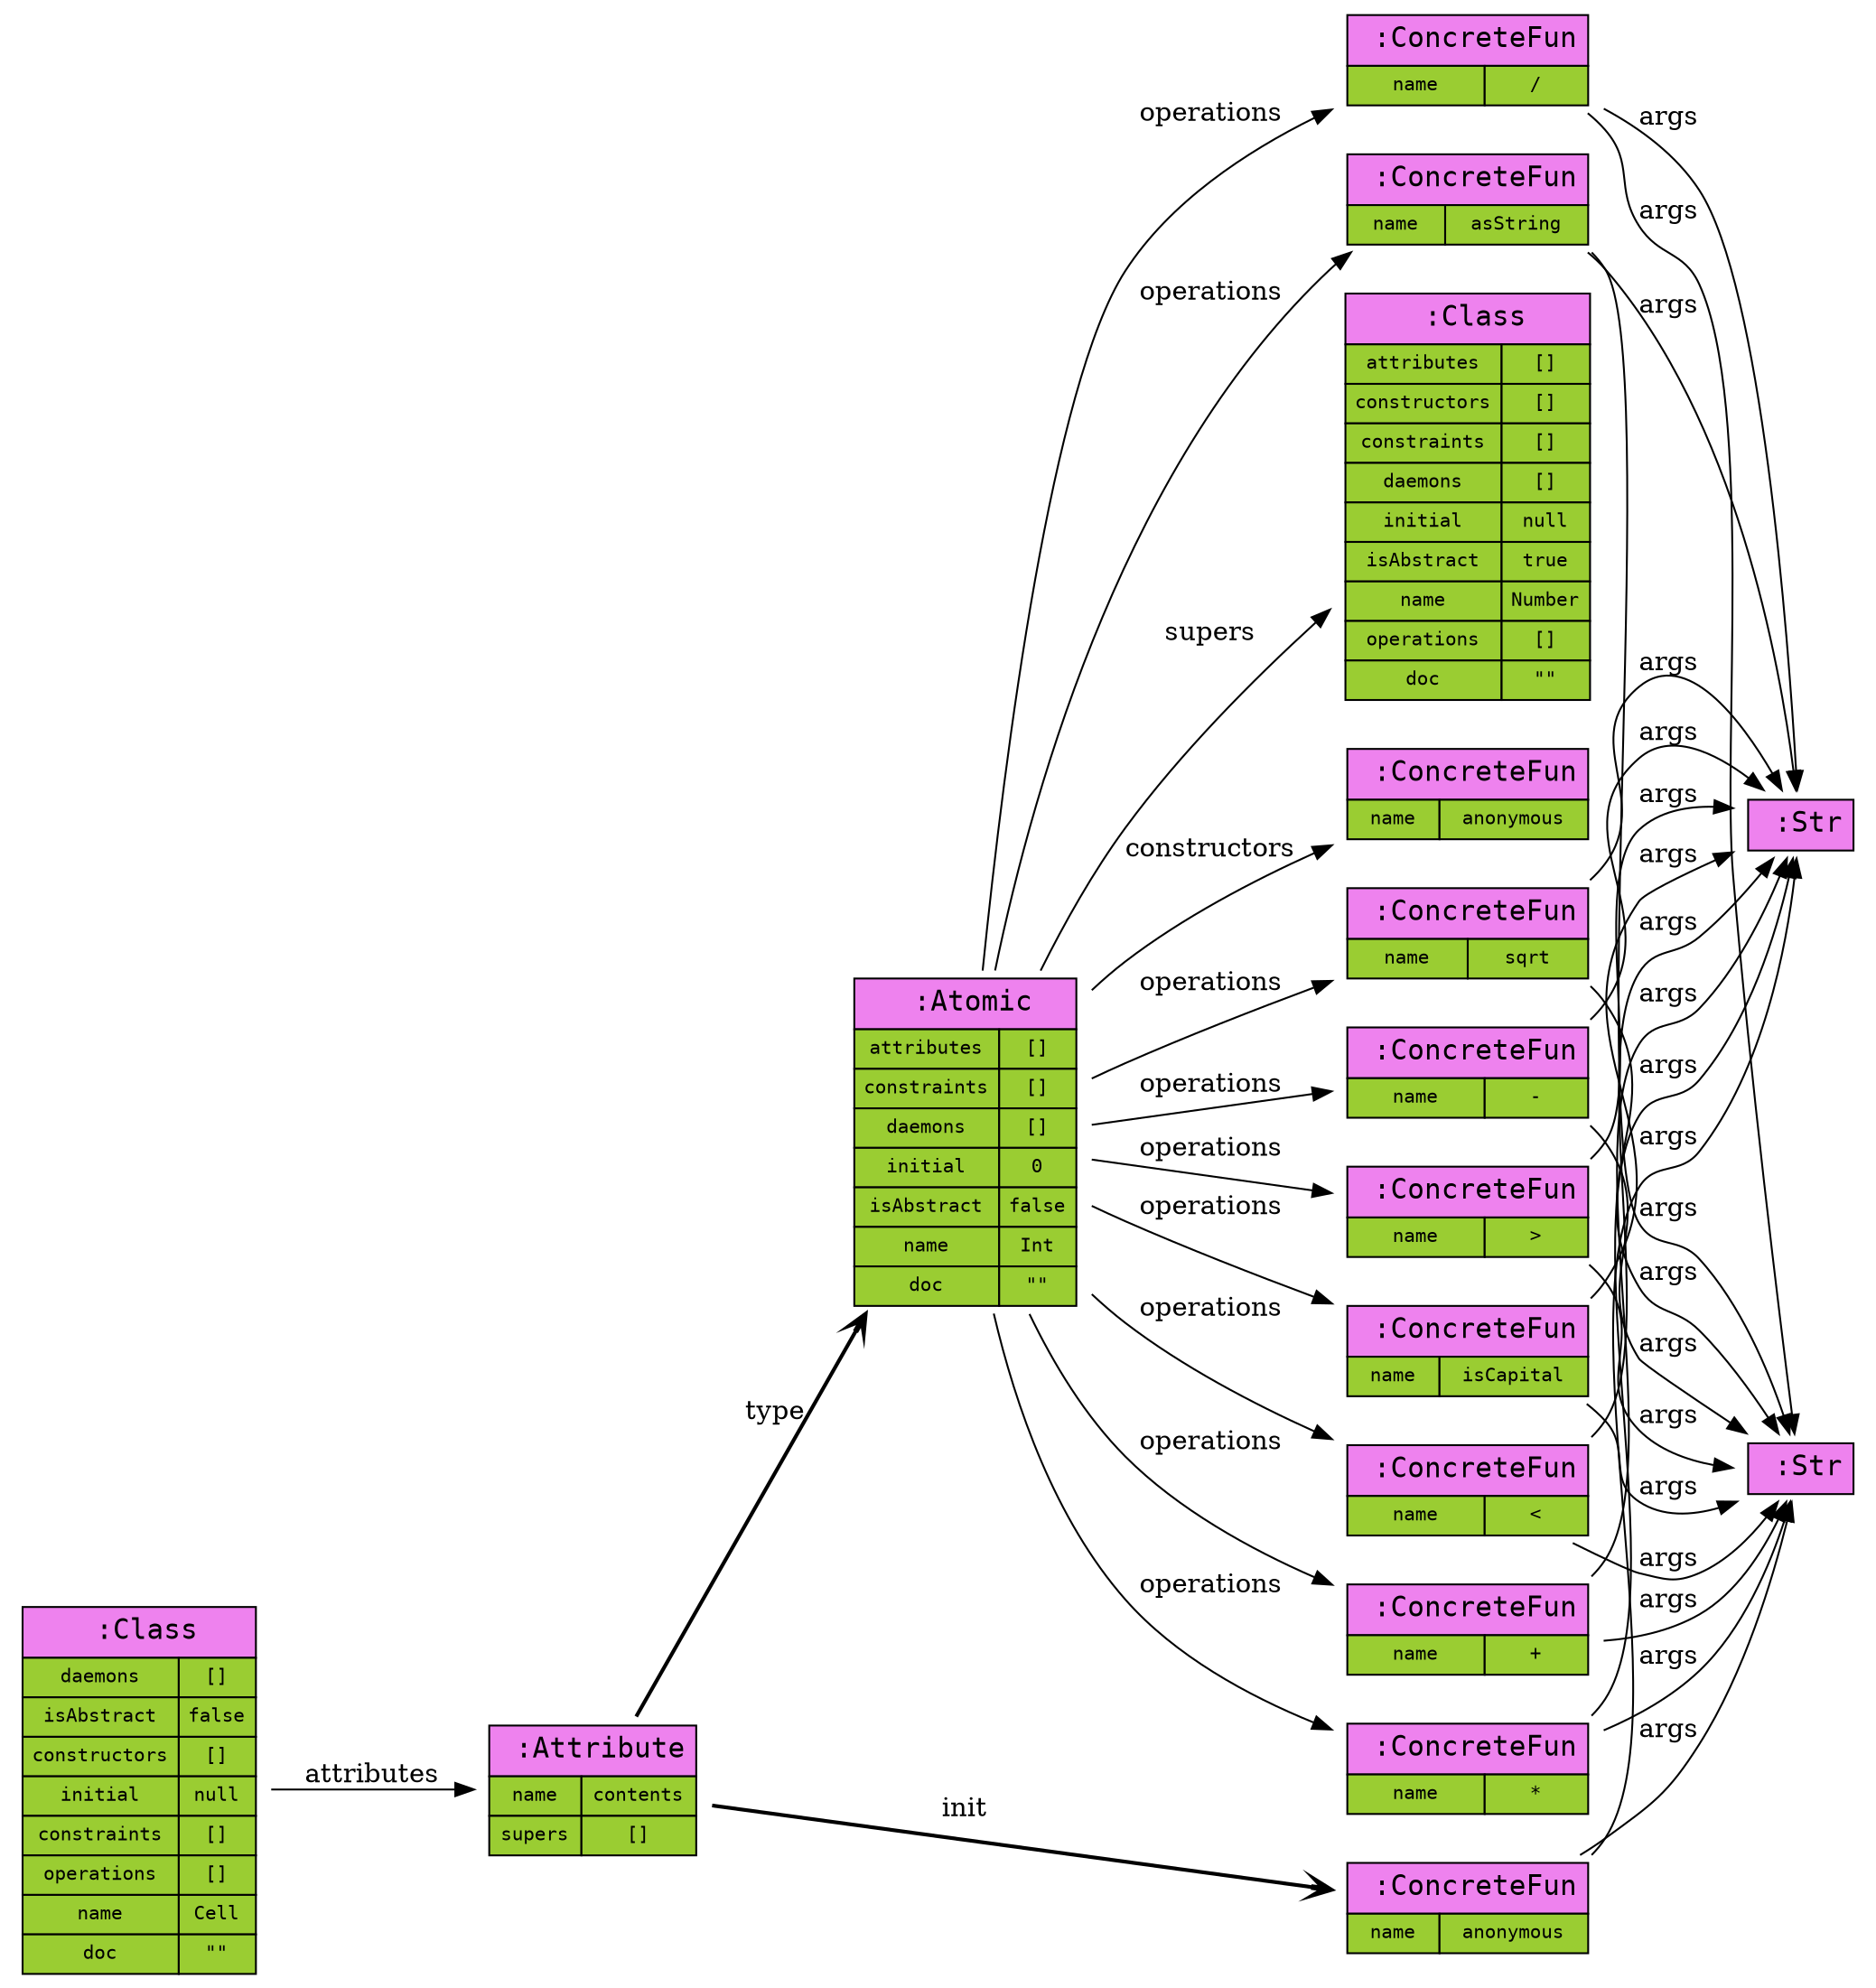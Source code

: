 digraph {
  rankdir="LR"
0[label=<<table BORDER="0" CELLBORDER="1" CELLSPACING="0" CELLPADDING="4"><tr><td bgcolor="violet" colspan="2"><font face="INCONSOLATA" point-size="15"> :ConcreteFun</font></td></tr><tr> <td bgcolor="yellowgreen"><font point-size="10" face="INCONSOLATA">name</font></td><td bgcolor="yellowgreen"><font point-size="10" face="INCONSOLATA">anonymous</font></td></tr></table>>,shape=none];
3[label=<<table BORDER="0" CELLBORDER="1" CELLSPACING="0" CELLPADDING="4"><tr><td bgcolor="violet" colspan="2"><font face="INCONSOLATA" point-size="15"> :ConcreteFun</font></td></tr><tr> <td bgcolor="yellowgreen"><font point-size="10" face="INCONSOLATA">name</font></td><td bgcolor="yellowgreen"><font point-size="10" face="INCONSOLATA">sqrt</font></td></tr></table>>,shape=none];
6[label=<<table BORDER="0" CELLBORDER="1" CELLSPACING="0" CELLPADDING="4"><tr><td bgcolor="violet" colspan="2"><font face="INCONSOLATA" point-size="15"> :ConcreteFun</font></td></tr><tr> <td bgcolor="yellowgreen"><font point-size="10" face="INCONSOLATA">name</font></td><td bgcolor="yellowgreen"><font point-size="10" face="INCONSOLATA">isCapital</font></td></tr></table>>,shape=none];
7[label=<<table BORDER="0" CELLBORDER="1" CELLSPACING="0" CELLPADDING="4"><tr><td bgcolor="violet" colspan="2"><font face="INCONSOLATA" point-size="15"> :ConcreteFun</font></td></tr><tr> <td bgcolor="yellowgreen"><font point-size="10" face="INCONSOLATA">name</font></td><td bgcolor="yellowgreen"><font point-size="10" face="INCONSOLATA">&lt;</font></td></tr></table>>,shape=none];
9[label=<<table BORDER="0" CELLBORDER="1" CELLSPACING="0" CELLPADDING="4"><tr><td bgcolor="violet" colspan="2"><font face="INCONSOLATA" point-size="15"> :ConcreteFun</font></td></tr><tr> <td bgcolor="yellowgreen"><font point-size="10" face="INCONSOLATA">name</font></td><td bgcolor="yellowgreen"><font point-size="10" face="INCONSOLATA">&gt;</font></td></tr></table>>,shape=none];
10[label=<<table BORDER="0" CELLBORDER="1" CELLSPACING="0" CELLPADDING="4"><tr><td bgcolor="violet" colspan="2"><font face="INCONSOLATA" point-size="15"> :ConcreteFun</font></td></tr><tr> <td bgcolor="yellowgreen"><font point-size="10" face="INCONSOLATA">name</font></td><td bgcolor="yellowgreen"><font point-size="10" face="INCONSOLATA">/</font></td></tr></table>>,shape=none];
11[label=<<table BORDER="0" CELLBORDER="1" CELLSPACING="0" CELLPADDING="4"><tr><td bgcolor="violet" colspan="2"><font face="INCONSOLATA" point-size="15"> :ConcreteFun</font></td></tr><tr> <td bgcolor="yellowgreen"><font point-size="10" face="INCONSOLATA">name</font></td><td bgcolor="yellowgreen"><font point-size="10" face="INCONSOLATA">*</font></td></tr></table>>,shape=none];
12[label=<<table BORDER="0" CELLBORDER="1" CELLSPACING="0" CELLPADDING="4"><tr><td bgcolor="violet" colspan="2"><font face="INCONSOLATA" point-size="15"> :ConcreteFun</font></td></tr><tr> <td bgcolor="yellowgreen"><font point-size="10" face="INCONSOLATA">name</font></td><td bgcolor="yellowgreen"><font point-size="10" face="INCONSOLATA">-</font></td></tr></table>>,shape=none];
13[label=<<table BORDER="0" CELLBORDER="1" CELLSPACING="0" CELLPADDING="4"><tr><td bgcolor="violet" colspan="2"><font face="INCONSOLATA" point-size="15"> :ConcreteFun</font></td></tr><tr> <td bgcolor="yellowgreen"><font point-size="10" face="INCONSOLATA">name</font></td><td bgcolor="yellowgreen"><font point-size="10" face="INCONSOLATA">+</font></td></tr></table>>,shape=none];
14[label=<<table BORDER="0" CELLBORDER="1" CELLSPACING="0" CELLPADDING="4"><tr><td bgcolor="violet" colspan="2"><font face="INCONSOLATA" point-size="15"> :ConcreteFun</font></td></tr><tr> <td bgcolor="yellowgreen"><font point-size="10" face="INCONSOLATA">name</font></td><td bgcolor="yellowgreen"><font point-size="10" face="INCONSOLATA">asString</font></td></tr></table>>,shape=none];
15[label=<<table BORDER="0" CELLBORDER="1" CELLSPACING="0" CELLPADDING="4"><tr><td bgcolor="violet" colspan="2"><font face="INCONSOLATA" point-size="15"> :Class</font></td></tr><tr> <td bgcolor="yellowgreen"><font point-size="10" face="INCONSOLATA">attributes</font></td><td bgcolor="yellowgreen"><font point-size="10" face="INCONSOLATA">[]</font></td></tr><tr> <td bgcolor="yellowgreen"><font point-size="10" face="INCONSOLATA">constructors</font></td><td bgcolor="yellowgreen"><font point-size="10" face="INCONSOLATA">[]</font></td></tr><tr> <td bgcolor="yellowgreen"><font point-size="10" face="INCONSOLATA">constraints</font></td><td bgcolor="yellowgreen"><font point-size="10" face="INCONSOLATA">[]</font></td></tr><tr> <td bgcolor="yellowgreen"><font point-size="10" face="INCONSOLATA">daemons</font></td><td bgcolor="yellowgreen"><font point-size="10" face="INCONSOLATA">[]</font></td></tr><tr> <td bgcolor="yellowgreen"><font point-size="10" face="INCONSOLATA">initial</font></td><td bgcolor="yellowgreen"><font point-size="10" face="INCONSOLATA">null</font></td></tr><tr> <td bgcolor="yellowgreen"><font point-size="10" face="INCONSOLATA">isAbstract</font></td><td bgcolor="yellowgreen"><font point-size="10" face="INCONSOLATA">true</font></td></tr><tr> <td bgcolor="yellowgreen"><font point-size="10" face="INCONSOLATA">name</font></td><td bgcolor="yellowgreen"><font point-size="10" face="INCONSOLATA">Number</font></td></tr><tr> <td bgcolor="yellowgreen"><font point-size="10" face="INCONSOLATA">operations</font></td><td bgcolor="yellowgreen"><font point-size="10" face="INCONSOLATA">[]</font></td></tr><tr> <td bgcolor="yellowgreen"><font point-size="10" face="INCONSOLATA">doc</font></td><td bgcolor="yellowgreen"><font point-size="10" face="INCONSOLATA">""</font></td></tr></table>>,shape=none];
2[label=<<table BORDER="0" CELLBORDER="1" CELLSPACING="0" CELLPADDING="4"><tr><td bgcolor="violet" colspan="2"><font face="INCONSOLATA" point-size="15"> :Atomic</font></td></tr><tr> <td bgcolor="yellowgreen"><font point-size="10" face="INCONSOLATA">attributes</font></td><td bgcolor="yellowgreen"><font point-size="10" face="INCONSOLATA">[]</font></td></tr><tr> <td bgcolor="yellowgreen"><font point-size="10" face="INCONSOLATA">constraints</font></td><td bgcolor="yellowgreen"><font point-size="10" face="INCONSOLATA">[]</font></td></tr><tr> <td bgcolor="yellowgreen"><font point-size="10" face="INCONSOLATA">daemons</font></td><td bgcolor="yellowgreen"><font point-size="10" face="INCONSOLATA">[]</font></td></tr><tr> <td bgcolor="yellowgreen"><font point-size="10" face="INCONSOLATA">initial</font></td><td bgcolor="yellowgreen"><font point-size="10" face="INCONSOLATA">0</font></td></tr><tr> <td bgcolor="yellowgreen"><font point-size="10" face="INCONSOLATA">isAbstract</font></td><td bgcolor="yellowgreen"><font point-size="10" face="INCONSOLATA">false</font></td></tr><tr> <td bgcolor="yellowgreen"><font point-size="10" face="INCONSOLATA">name</font></td><td bgcolor="yellowgreen"><font point-size="10" face="INCONSOLATA">Int</font></td></tr><tr> <td bgcolor="yellowgreen"><font point-size="10" face="INCONSOLATA">doc</font></td><td bgcolor="yellowgreen"><font point-size="10" face="INCONSOLATA">""</font></td></tr></table>>,shape=none];
4[label=<<table BORDER="0" CELLBORDER="1" CELLSPACING="0" CELLPADDING="4"><tr><td bgcolor="violet" colspan="2"><font face="INCONSOLATA" point-size="15"> :Str</font></td></tr></table>>,shape=none];
5[label=<<table BORDER="0" CELLBORDER="1" CELLSPACING="0" CELLPADDING="4"><tr><td bgcolor="violet" colspan="2"><font face="INCONSOLATA" point-size="15"> :Str</font></td></tr></table>>,shape=none];
18[label=<<table BORDER="0" CELLBORDER="1" CELLSPACING="0" CELLPADDING="4"><tr><td bgcolor="violet" colspan="2"><font face="INCONSOLATA" point-size="15"> :ConcreteFun</font></td></tr><tr> <td bgcolor="yellowgreen"><font point-size="10" face="INCONSOLATA">name</font></td><td bgcolor="yellowgreen"><font point-size="10" face="INCONSOLATA">anonymous</font></td></tr></table>>,shape=none];
17[label=<<table BORDER="0" CELLBORDER="1" CELLSPACING="0" CELLPADDING="4"><tr><td bgcolor="violet" colspan="2"><font face="INCONSOLATA" point-size="15"> :Attribute</font></td></tr><tr> <td bgcolor="yellowgreen"><font point-size="10" face="INCONSOLATA">name</font></td><td bgcolor="yellowgreen"><font point-size="10" face="INCONSOLATA">contents</font></td></tr><tr> <td bgcolor="yellowgreen"><font point-size="10" face="INCONSOLATA">supers</font></td><td bgcolor="yellowgreen"><font point-size="10" face="INCONSOLATA">[]</font></td></tr></table>>,shape=none];
19[label=<<table BORDER="0" CELLBORDER="1" CELLSPACING="0" CELLPADDING="4"><tr><td bgcolor="violet" colspan="2"><font face="INCONSOLATA" point-size="15"> :Class</font></td></tr><tr> <td bgcolor="yellowgreen"><font point-size="10" face="INCONSOLATA">daemons</font></td><td bgcolor="yellowgreen"><font point-size="10" face="INCONSOLATA">[]</font></td></tr><tr> <td bgcolor="yellowgreen"><font point-size="10" face="INCONSOLATA">isAbstract</font></td><td bgcolor="yellowgreen"><font point-size="10" face="INCONSOLATA">false</font></td></tr><tr> <td bgcolor="yellowgreen"><font point-size="10" face="INCONSOLATA">constructors</font></td><td bgcolor="yellowgreen"><font point-size="10" face="INCONSOLATA">[]</font></td></tr><tr> <td bgcolor="yellowgreen"><font point-size="10" face="INCONSOLATA">initial</font></td><td bgcolor="yellowgreen"><font point-size="10" face="INCONSOLATA">null</font></td></tr><tr> <td bgcolor="yellowgreen"><font point-size="10" face="INCONSOLATA">constraints</font></td><td bgcolor="yellowgreen"><font point-size="10" face="INCONSOLATA">[]</font></td></tr><tr> <td bgcolor="yellowgreen"><font point-size="10" face="INCONSOLATA">operations</font></td><td bgcolor="yellowgreen"><font point-size="10" face="INCONSOLATA">[]</font></td></tr><tr> <td bgcolor="yellowgreen"><font point-size="10" face="INCONSOLATA">name</font></td><td bgcolor="yellowgreen"><font point-size="10" face="INCONSOLATA">Cell</font></td></tr><tr> <td bgcolor="yellowgreen"><font point-size="10" face="INCONSOLATA">doc</font></td><td bgcolor="yellowgreen"><font point-size="10" face="INCONSOLATA">""</font></td></tr></table>>,shape=none];
2 -> 0[label=<constructors>];
3 -> 4[label=<args>];
3 -> 5[label=<args>];
2 -> 3[label=<operations>];
6 -> 4[label=<args>];
6 -> 5[label=<args>];
2 -> 6[label=<operations>];
7 -> 4[label=<args>];
7 -> 5[label=<args>];
2 -> 7[label=<operations>];
9 -> 4[label=<args>];
9 -> 5[label=<args>];
2 -> 9[label=<operations>];
10 -> 4[label=<args>];
10 -> 5[label=<args>];
2 -> 10[label=<operations>];
11 -> 4[label=<args>];
11 -> 5[label=<args>];
2 -> 11[label=<operations>];
12 -> 4[label=<args>];
12 -> 5[label=<args>];
2 -> 12[label=<operations>];
13 -> 4[label=<args>];
13 -> 5[label=<args>];
2 -> 13[label=<operations>];
14 -> 4[label=<args>];
14 -> 5[label=<args>];
2 -> 14[label=<operations>];
2 -> 15[label=<supers>];
17 -> 2[penwidth="2" arrowhead=vee label=type];
18 -> 4[label=<args>];
18 -> 5[label=<args>];
17 -> 18[penwidth="2" arrowhead=vee label=init];
19 -> 17[label=<attributes>];
}
